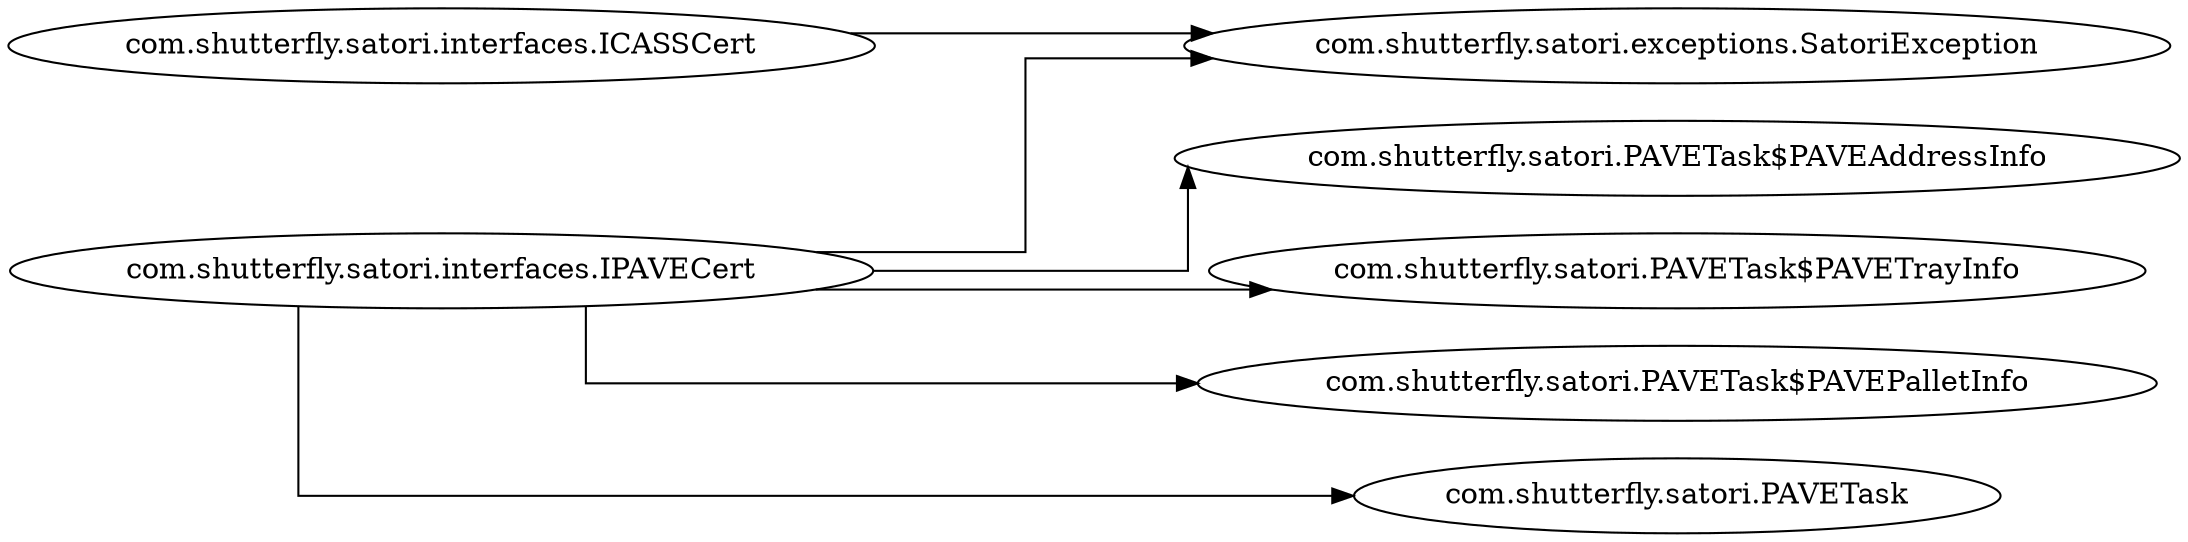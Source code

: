 digraph dependencyGraph {
 concentrate=true;
 rankdir="LR"; 
ranksep="2.0";
"com.shutterfly.satori.interfaces.ICASSCert"; 
"com.shutterfly.satori.interfaces.ICASSCert"->"com.shutterfly.satori.exceptions.SatoriException";
"com.shutterfly.satori.interfaces.IPAVECert"; 
"com.shutterfly.satori.interfaces.IPAVECert"->"com.shutterfly.satori.PAVETask$PAVEAddressInfo";
"com.shutterfly.satori.interfaces.IPAVECert"->"com.shutterfly.satori.PAVETask$PAVETrayInfo";
"com.shutterfly.satori.interfaces.IPAVECert"->"com.shutterfly.satori.PAVETask$PAVEPalletInfo";
"com.shutterfly.satori.interfaces.IPAVECert"->"com.shutterfly.satori.exceptions.SatoriException";
"com.shutterfly.satori.interfaces.IPAVECert"->"com.shutterfly.satori.PAVETask";
splines="ortho";
}